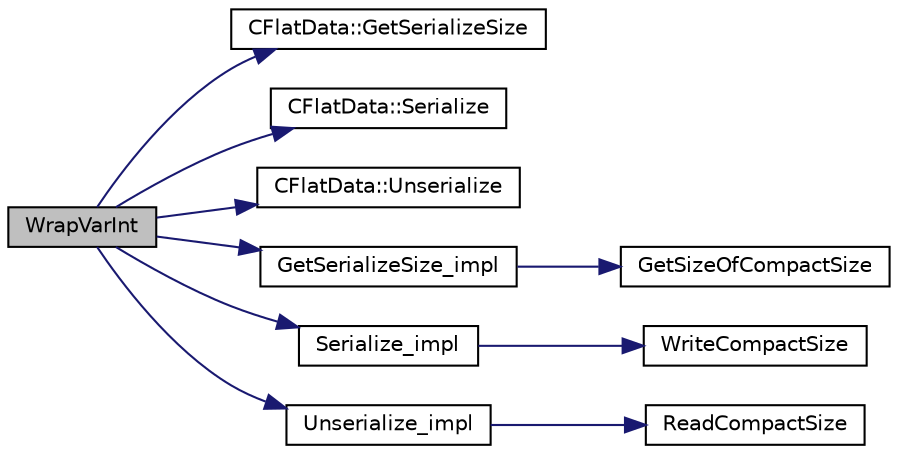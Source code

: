 digraph "WrapVarInt"
{
  edge [fontname="Helvetica",fontsize="10",labelfontname="Helvetica",labelfontsize="10"];
  node [fontname="Helvetica",fontsize="10",shape=record];
  rankdir="LR";
  Node256 [label="WrapVarInt",height=0.2,width=0.4,color="black", fillcolor="grey75", style="filled", fontcolor="black"];
  Node256 -> Node257 [color="midnightblue",fontsize="10",style="solid",fontname="Helvetica"];
  Node257 [label="CFlatData::GetSerializeSize",height=0.2,width=0.4,color="black", fillcolor="white", style="filled",URL="$d8/d4d/class_c_flat_data.html#ae47ed62d67cc6d923d6c8f9dde7a940c"];
  Node256 -> Node258 [color="midnightblue",fontsize="10",style="solid",fontname="Helvetica"];
  Node258 [label="CFlatData::Serialize",height=0.2,width=0.4,color="black", fillcolor="white", style="filled",URL="$d8/d4d/class_c_flat_data.html#a97449211175d7fbbb88830cbba808132"];
  Node256 -> Node259 [color="midnightblue",fontsize="10",style="solid",fontname="Helvetica"];
  Node259 [label="CFlatData::Unserialize",height=0.2,width=0.4,color="black", fillcolor="white", style="filled",URL="$d8/d4d/class_c_flat_data.html#a3da79327bf2937113de502182ee227b9"];
  Node256 -> Node260 [color="midnightblue",fontsize="10",style="solid",fontname="Helvetica"];
  Node260 [label="GetSerializeSize_impl",height=0.2,width=0.4,color="black", fillcolor="white", style="filled",URL="$df/d9d/serialize_8h.html#a3bbd240ce556fd6d0006f77012177cdf"];
  Node260 -> Node261 [color="midnightblue",fontsize="10",style="solid",fontname="Helvetica"];
  Node261 [label="GetSizeOfCompactSize",height=0.2,width=0.4,color="black", fillcolor="white", style="filled",URL="$df/d9d/serialize_8h.html#a404beecbf8d7aec8d2cdac3cbb71e808"];
  Node256 -> Node262 [color="midnightblue",fontsize="10",style="solid",fontname="Helvetica"];
  Node262 [label="Serialize_impl",height=0.2,width=0.4,color="black", fillcolor="white", style="filled",URL="$df/d9d/serialize_8h.html#afb0ab8a2a3c9e6accec44b9310665e75"];
  Node262 -> Node263 [color="midnightblue",fontsize="10",style="solid",fontname="Helvetica"];
  Node263 [label="WriteCompactSize",height=0.2,width=0.4,color="black", fillcolor="white", style="filled",URL="$df/d9d/serialize_8h.html#a02cf7f551f8876dcd142e7c6c8a27e3b"];
  Node256 -> Node264 [color="midnightblue",fontsize="10",style="solid",fontname="Helvetica"];
  Node264 [label="Unserialize_impl",height=0.2,width=0.4,color="black", fillcolor="white", style="filled",URL="$df/d9d/serialize_8h.html#ae8594814bba47036e603e447fbfd79ac"];
  Node264 -> Node265 [color="midnightblue",fontsize="10",style="solid",fontname="Helvetica"];
  Node265 [label="ReadCompactSize",height=0.2,width=0.4,color="black", fillcolor="white", style="filled",URL="$df/d9d/serialize_8h.html#ae3fd928949b7361accfec79c314aa90f"];
}
